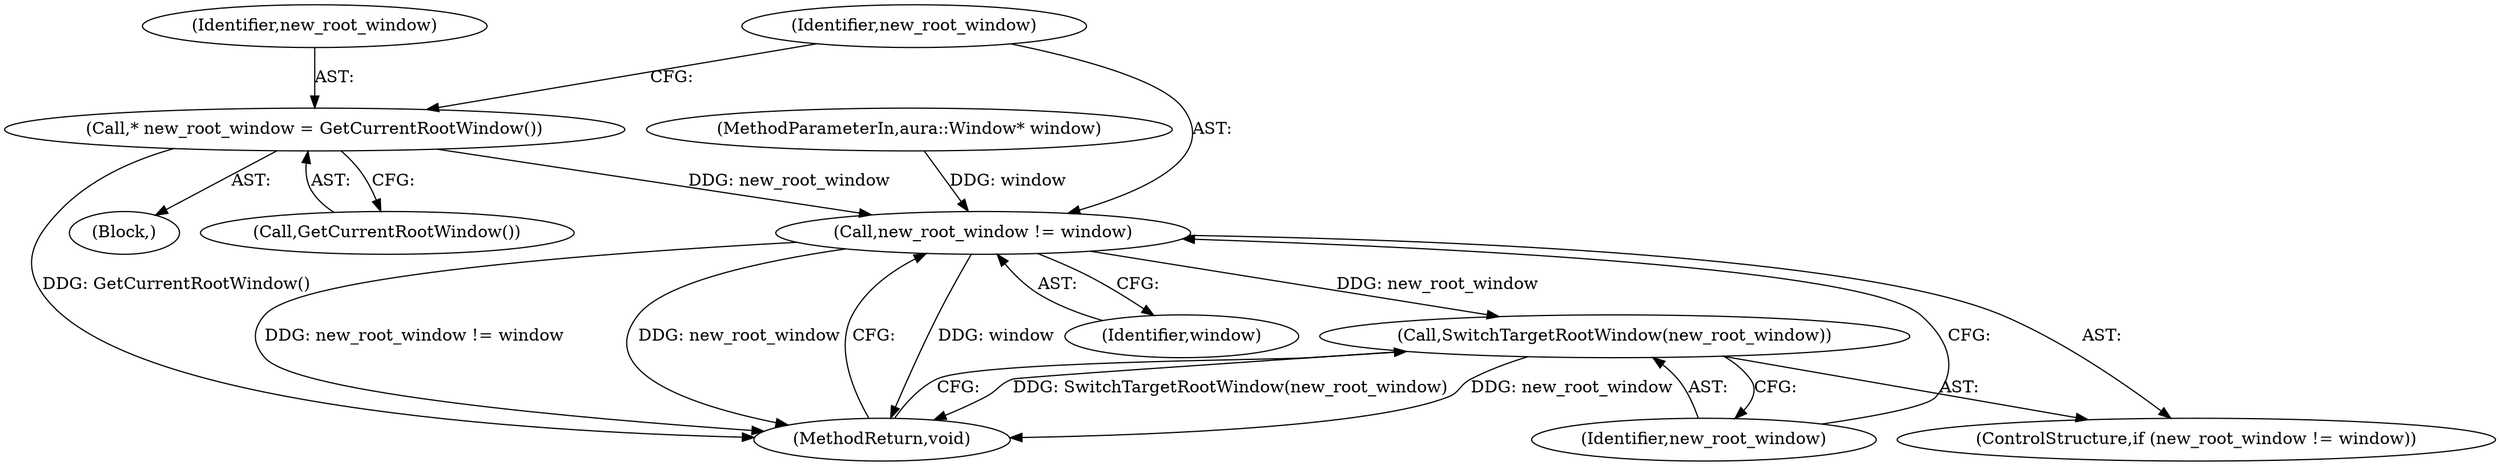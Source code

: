 digraph "1_Chrome_62b8b6e168a12263aab6b88dbef0b900cc37309f_11@pointer" {
"1000105" [label="(Call,* new_root_window = GetCurrentRootWindow())"];
"1000109" [label="(Call,new_root_window != window)"];
"1000112" [label="(Call,SwitchTargetRootWindow(new_root_window))"];
"1000114" [label="(MethodReturn,void)"];
"1000110" [label="(Identifier,new_root_window)"];
"1000102" [label="(Block,)"];
"1000113" [label="(Identifier,new_root_window)"];
"1000107" [label="(Call,GetCurrentRootWindow())"];
"1000111" [label="(Identifier,window)"];
"1000109" [label="(Call,new_root_window != window)"];
"1000106" [label="(Identifier,new_root_window)"];
"1000101" [label="(MethodParameterIn,aura::Window* window)"];
"1000108" [label="(ControlStructure,if (new_root_window != window))"];
"1000112" [label="(Call,SwitchTargetRootWindow(new_root_window))"];
"1000105" [label="(Call,* new_root_window = GetCurrentRootWindow())"];
"1000105" -> "1000102"  [label="AST: "];
"1000105" -> "1000107"  [label="CFG: "];
"1000106" -> "1000105"  [label="AST: "];
"1000107" -> "1000105"  [label="AST: "];
"1000110" -> "1000105"  [label="CFG: "];
"1000105" -> "1000114"  [label="DDG: GetCurrentRootWindow()"];
"1000105" -> "1000109"  [label="DDG: new_root_window"];
"1000109" -> "1000108"  [label="AST: "];
"1000109" -> "1000111"  [label="CFG: "];
"1000110" -> "1000109"  [label="AST: "];
"1000111" -> "1000109"  [label="AST: "];
"1000113" -> "1000109"  [label="CFG: "];
"1000114" -> "1000109"  [label="CFG: "];
"1000109" -> "1000114"  [label="DDG: window"];
"1000109" -> "1000114"  [label="DDG: new_root_window != window"];
"1000109" -> "1000114"  [label="DDG: new_root_window"];
"1000101" -> "1000109"  [label="DDG: window"];
"1000109" -> "1000112"  [label="DDG: new_root_window"];
"1000112" -> "1000108"  [label="AST: "];
"1000112" -> "1000113"  [label="CFG: "];
"1000113" -> "1000112"  [label="AST: "];
"1000114" -> "1000112"  [label="CFG: "];
"1000112" -> "1000114"  [label="DDG: SwitchTargetRootWindow(new_root_window)"];
"1000112" -> "1000114"  [label="DDG: new_root_window"];
}
